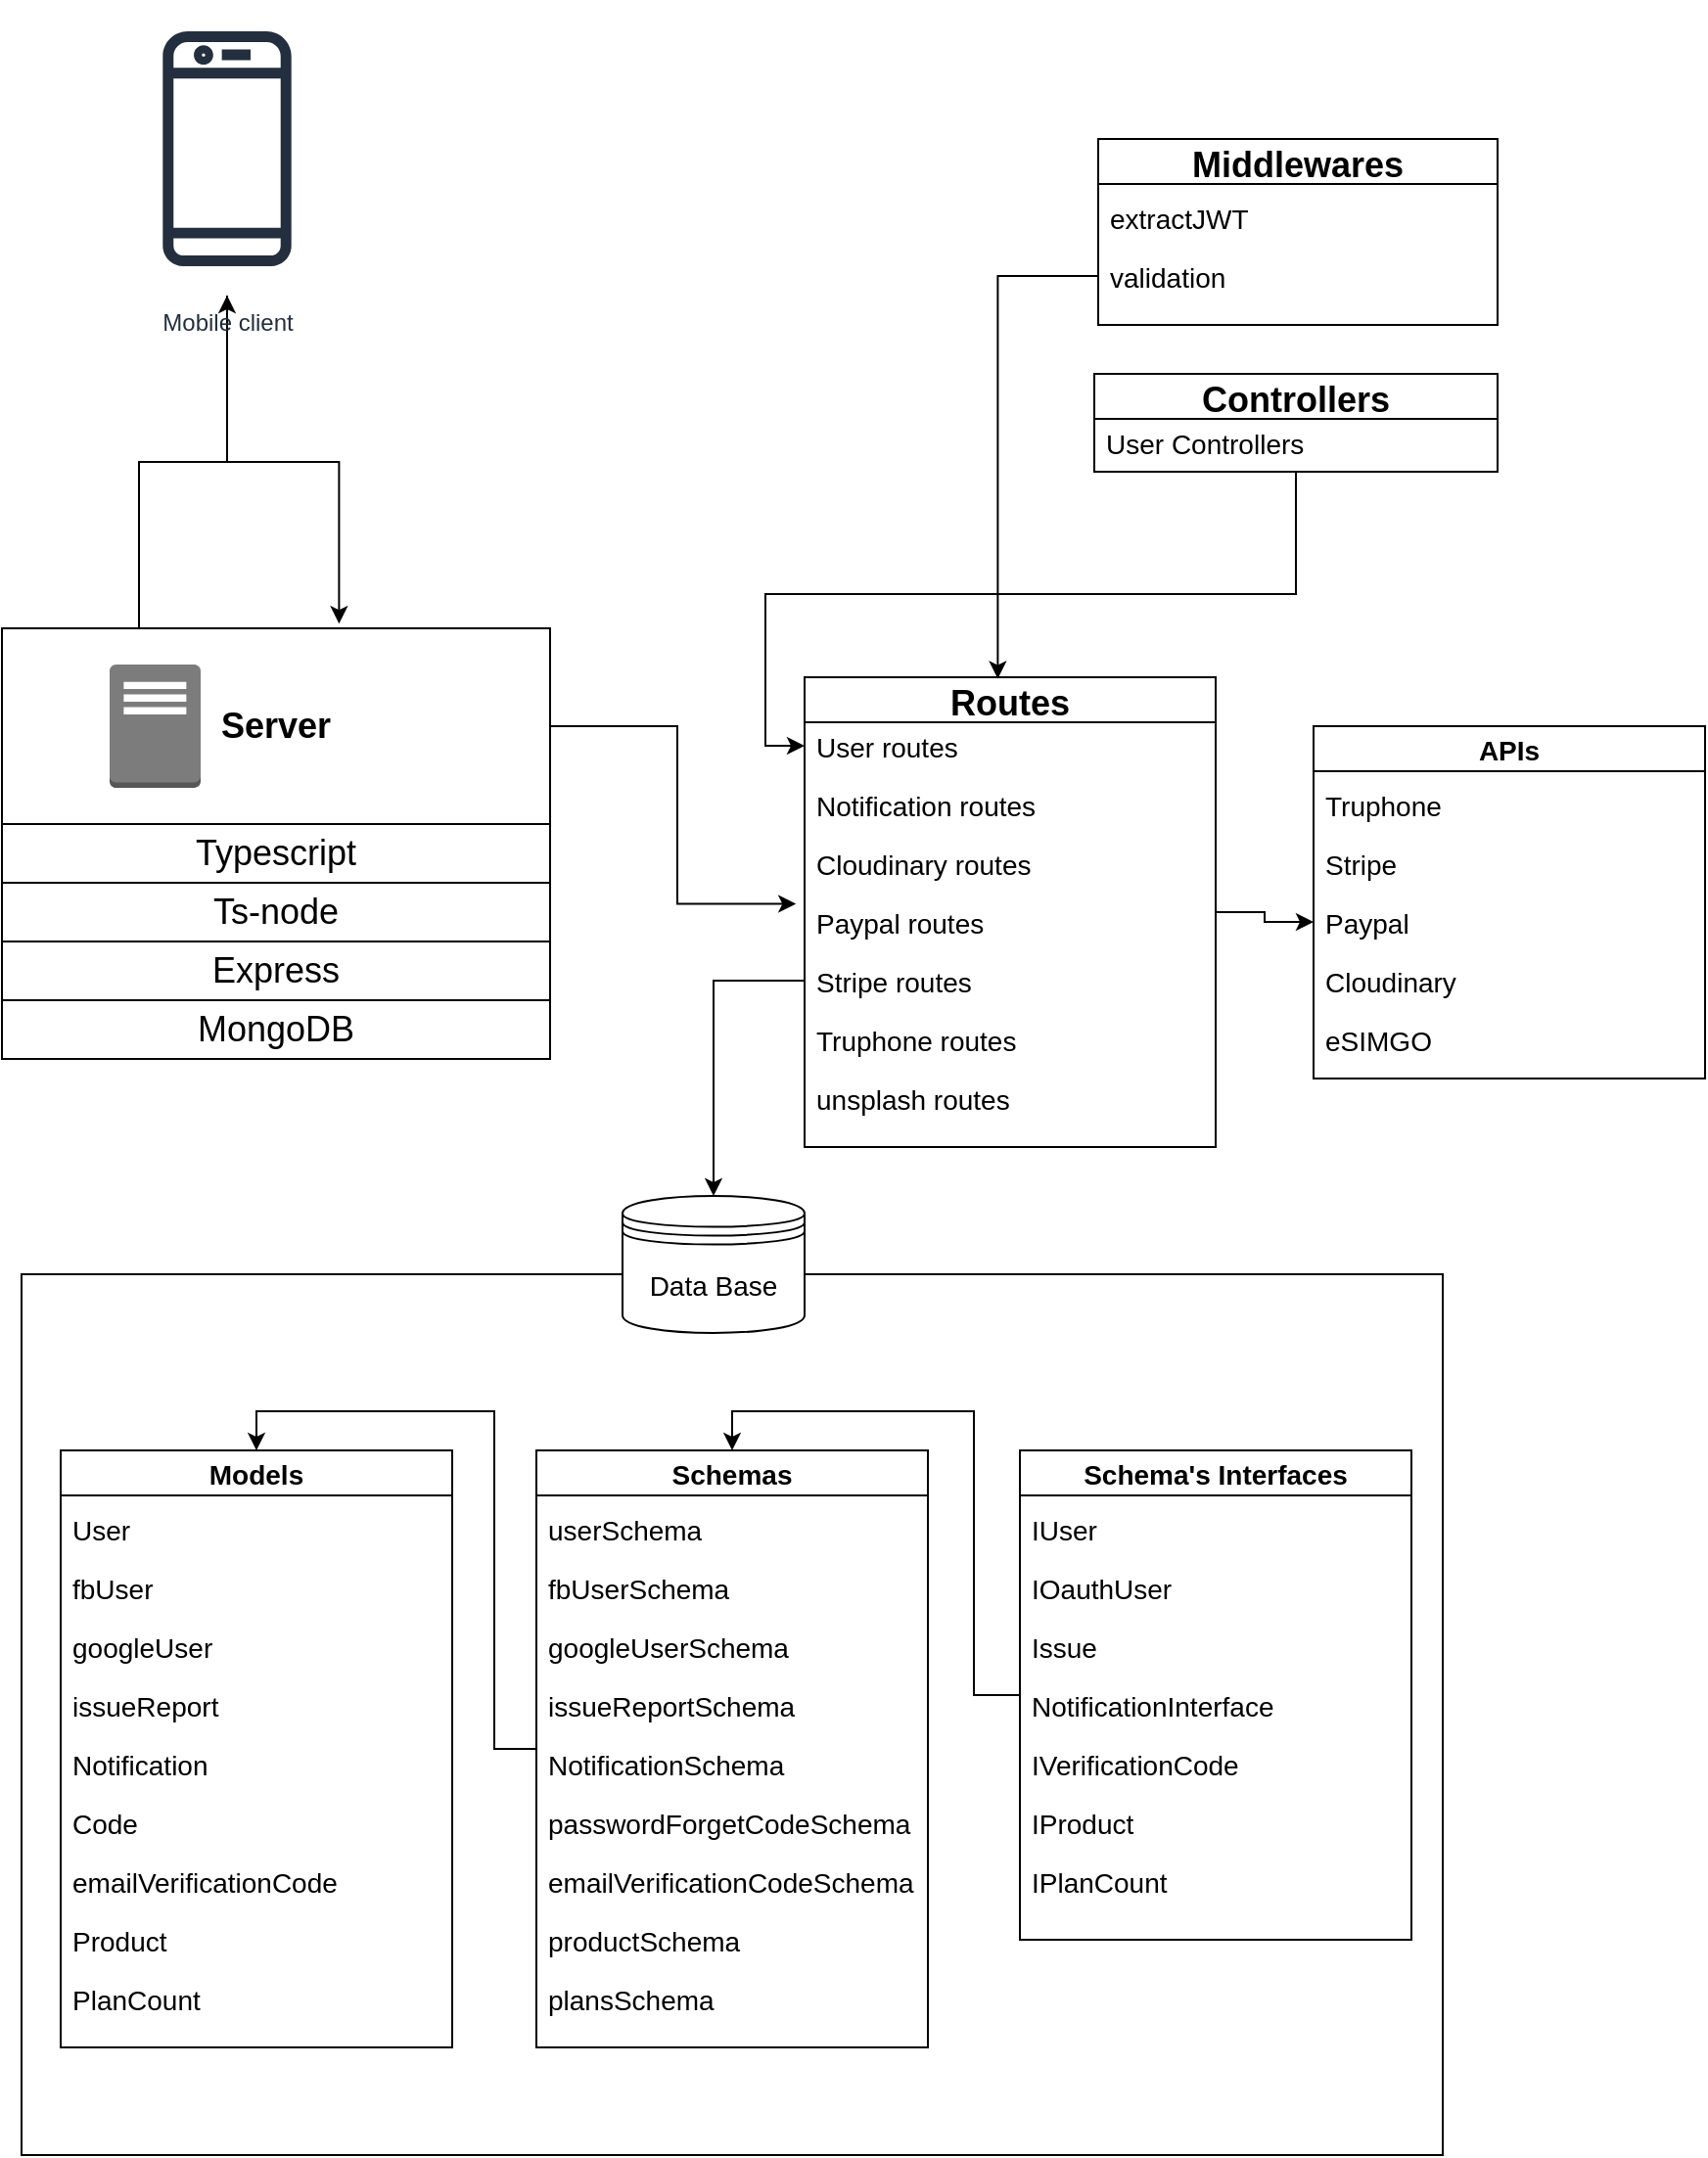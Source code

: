 <mxfile version="16.5.2" type="github">
  <diagram id="x3Okp78eN9aOiWaBEIjz" name="Page-1">
    <mxGraphModel dx="1038" dy="579" grid="1" gridSize="10" guides="1" tooltips="1" connect="1" arrows="1" fold="1" page="1" pageScale="1" pageWidth="827" pageHeight="1169" math="0" shadow="0">
      <root>
        <mxCell id="0" />
        <mxCell id="1" parent="0" />
        <mxCell id="0B8fpwyA28IvFozWtNzo-40" value="" style="rounded=0;whiteSpace=wrap;html=1;fontSize=14;" vertex="1" parent="1">
          <mxGeometry x="60" y="950" width="726" height="450" as="geometry" />
        </mxCell>
        <mxCell id="0B8fpwyA28IvFozWtNzo-68" style="edgeStyle=orthogonalEdgeStyle;rounded=0;orthogonalLoop=1;jettySize=auto;html=1;exitX=0.5;exitY=0;exitDx=0;exitDy=0;entryX=-0.022;entryY=0.193;entryDx=0;entryDy=0;entryPerimeter=0;fontSize=18;" edge="1" parent="1" source="0B8fpwyA28IvFozWtNzo-1" target="0B8fpwyA28IvFozWtNzo-50">
          <mxGeometry relative="1" as="geometry" />
        </mxCell>
        <mxCell id="0B8fpwyA28IvFozWtNzo-72" style="edgeStyle=orthogonalEdgeStyle;rounded=0;orthogonalLoop=1;jettySize=auto;html=1;exitX=0;exitY=0.75;exitDx=0;exitDy=0;fontSize=18;" edge="1" parent="1" source="0B8fpwyA28IvFozWtNzo-1" target="0B8fpwyA28IvFozWtNzo-69">
          <mxGeometry relative="1" as="geometry" />
        </mxCell>
        <mxCell id="0B8fpwyA28IvFozWtNzo-1" value="&lt;span style=&quot;font-size: 18px&quot;&gt;&lt;b&gt;Server&lt;/b&gt;&lt;/span&gt;" style="rounded=0;whiteSpace=wrap;html=1;direction=south;" vertex="1" parent="1">
          <mxGeometry x="50" y="620" width="280" height="100" as="geometry" />
        </mxCell>
        <mxCell id="0B8fpwyA28IvFozWtNzo-67" style="edgeStyle=orthogonalEdgeStyle;rounded=0;orthogonalLoop=1;jettySize=auto;html=1;entryX=0.5;entryY=0;entryDx=0;entryDy=0;fontSize=18;" edge="1" parent="1" source="0B8fpwyA28IvFozWtNzo-8" target="0B8fpwyA28IvFozWtNzo-27">
          <mxGeometry relative="1" as="geometry" />
        </mxCell>
        <mxCell id="0B8fpwyA28IvFozWtNzo-8" value="Schemas" style="swimlane;fontSize=14;" vertex="1" parent="1">
          <mxGeometry x="323" y="1040" width="200" height="305" as="geometry" />
        </mxCell>
        <mxCell id="0B8fpwyA28IvFozWtNzo-4" value="emailVerificationCodeSchema" style="text;strokeColor=none;fillColor=none;align=left;verticalAlign=middle;spacingLeft=4;spacingRight=4;overflow=hidden;points=[[0,0.5],[1,0.5]];portConstraint=eastwest;rotatable=0;fontSize=14;" vertex="1" parent="0B8fpwyA28IvFozWtNzo-8">
          <mxGeometry y="205" width="200" height="30" as="geometry" />
        </mxCell>
        <mxCell id="0B8fpwyA28IvFozWtNzo-9" value="fbUserSchema" style="text;strokeColor=none;fillColor=none;align=left;verticalAlign=middle;spacingLeft=4;spacingRight=4;overflow=hidden;points=[[0,0.5],[1,0.5]];portConstraint=eastwest;rotatable=0;fontSize=14;" vertex="1" parent="0B8fpwyA28IvFozWtNzo-8">
          <mxGeometry y="55" width="200" height="30" as="geometry" />
        </mxCell>
        <mxCell id="0B8fpwyA28IvFozWtNzo-10" value="googleUserSchema" style="text;strokeColor=none;fillColor=none;align=left;verticalAlign=middle;spacingLeft=4;spacingRight=4;overflow=hidden;points=[[0,0.5],[1,0.5]];portConstraint=eastwest;rotatable=0;fontSize=14;" vertex="1" parent="0B8fpwyA28IvFozWtNzo-8">
          <mxGeometry y="85" width="200" height="30" as="geometry" />
        </mxCell>
        <mxCell id="0B8fpwyA28IvFozWtNzo-11" value="issueReportSchema" style="text;strokeColor=none;fillColor=none;align=left;verticalAlign=middle;spacingLeft=4;spacingRight=4;overflow=hidden;points=[[0,0.5],[1,0.5]];portConstraint=eastwest;rotatable=0;fontSize=14;" vertex="1" parent="0B8fpwyA28IvFozWtNzo-8">
          <mxGeometry y="115" width="200" height="30" as="geometry" />
        </mxCell>
        <mxCell id="0B8fpwyA28IvFozWtNzo-12" value="NotificationSchema" style="text;strokeColor=none;fillColor=none;align=left;verticalAlign=middle;spacingLeft=4;spacingRight=4;overflow=hidden;points=[[0,0.5],[1,0.5]];portConstraint=eastwest;rotatable=0;fontSize=14;" vertex="1" parent="0B8fpwyA28IvFozWtNzo-8">
          <mxGeometry y="145" width="200" height="30" as="geometry" />
        </mxCell>
        <mxCell id="0B8fpwyA28IvFozWtNzo-13" value="passwordForgetCodeSchema" style="text;strokeColor=none;fillColor=none;align=left;verticalAlign=middle;spacingLeft=4;spacingRight=4;overflow=hidden;points=[[0,0.5],[1,0.5]];portConstraint=eastwest;rotatable=0;fontSize=14;" vertex="1" parent="0B8fpwyA28IvFozWtNzo-8">
          <mxGeometry y="175" width="200" height="30" as="geometry" />
        </mxCell>
        <mxCell id="0B8fpwyA28IvFozWtNzo-14" value="productSchema" style="text;strokeColor=none;fillColor=none;align=left;verticalAlign=middle;spacingLeft=4;spacingRight=4;overflow=hidden;points=[[0,0.5],[1,0.5]];portConstraint=eastwest;rotatable=0;fontSize=14;" vertex="1" parent="0B8fpwyA28IvFozWtNzo-8">
          <mxGeometry y="235" width="200" height="30" as="geometry" />
        </mxCell>
        <mxCell id="0B8fpwyA28IvFozWtNzo-16" value="userSchema" style="text;strokeColor=none;fillColor=none;align=left;verticalAlign=middle;spacingLeft=4;spacingRight=4;overflow=hidden;points=[[0,0.5],[1,0.5]];portConstraint=eastwest;rotatable=0;fontSize=14;" vertex="1" parent="0B8fpwyA28IvFozWtNzo-8">
          <mxGeometry y="25" width="200" height="30" as="geometry" />
        </mxCell>
        <mxCell id="0B8fpwyA28IvFozWtNzo-15" value="plansSchema" style="text;strokeColor=none;fillColor=none;align=left;verticalAlign=middle;spacingLeft=4;spacingRight=4;overflow=hidden;points=[[0,0.5],[1,0.5]];portConstraint=eastwest;rotatable=0;fontSize=14;" vertex="1" parent="0B8fpwyA28IvFozWtNzo-8">
          <mxGeometry y="265" width="200" height="30" as="geometry" />
        </mxCell>
        <mxCell id="0B8fpwyA28IvFozWtNzo-66" style="edgeStyle=orthogonalEdgeStyle;rounded=0;orthogonalLoop=1;jettySize=auto;html=1;entryX=0.5;entryY=0;entryDx=0;entryDy=0;fontSize=18;" edge="1" parent="1" source="0B8fpwyA28IvFozWtNzo-17" target="0B8fpwyA28IvFozWtNzo-8">
          <mxGeometry relative="1" as="geometry" />
        </mxCell>
        <mxCell id="0B8fpwyA28IvFozWtNzo-17" value="Schema&#39;s Interfaces" style="swimlane;fontSize=14;" vertex="1" parent="1">
          <mxGeometry x="570" y="1040" width="200" height="250" as="geometry" />
        </mxCell>
        <mxCell id="0B8fpwyA28IvFozWtNzo-18" value="IUser" style="text;strokeColor=none;fillColor=none;align=left;verticalAlign=middle;spacingLeft=4;spacingRight=4;overflow=hidden;points=[[0,0.5],[1,0.5]];portConstraint=eastwest;rotatable=0;fontSize=14;" vertex="1" parent="0B8fpwyA28IvFozWtNzo-17">
          <mxGeometry y="25" width="200" height="30" as="geometry" />
        </mxCell>
        <mxCell id="0B8fpwyA28IvFozWtNzo-19" value="NotificationInterface" style="text;strokeColor=none;fillColor=none;align=left;verticalAlign=middle;spacingLeft=4;spacingRight=4;overflow=hidden;points=[[0,0.5],[1,0.5]];portConstraint=eastwest;rotatable=0;fontSize=14;" vertex="1" parent="0B8fpwyA28IvFozWtNzo-17">
          <mxGeometry y="115" width="200" height="30" as="geometry" />
        </mxCell>
        <mxCell id="0B8fpwyA28IvFozWtNzo-20" value="IOauthUser" style="text;strokeColor=none;fillColor=none;align=left;verticalAlign=middle;spacingLeft=4;spacingRight=4;overflow=hidden;points=[[0,0.5],[1,0.5]];portConstraint=eastwest;rotatable=0;fontSize=14;" vertex="1" parent="0B8fpwyA28IvFozWtNzo-17">
          <mxGeometry y="55" width="200" height="30" as="geometry" />
        </mxCell>
        <mxCell id="0B8fpwyA28IvFozWtNzo-22" value="IPlanCount" style="text;strokeColor=none;fillColor=none;align=left;verticalAlign=middle;spacingLeft=4;spacingRight=4;overflow=hidden;points=[[0,0.5],[1,0.5]];portConstraint=eastwest;rotatable=0;fontSize=14;" vertex="1" parent="0B8fpwyA28IvFozWtNzo-17">
          <mxGeometry y="205" width="200" height="30" as="geometry" />
        </mxCell>
        <mxCell id="0B8fpwyA28IvFozWtNzo-23" value="IProduct" style="text;strokeColor=none;fillColor=none;align=left;verticalAlign=middle;spacingLeft=4;spacingRight=4;overflow=hidden;points=[[0,0.5],[1,0.5]];portConstraint=eastwest;rotatable=0;fontSize=14;" vertex="1" parent="0B8fpwyA28IvFozWtNzo-17">
          <mxGeometry y="175" width="200" height="30" as="geometry" />
        </mxCell>
        <mxCell id="0B8fpwyA28IvFozWtNzo-25" value="Issue" style="text;strokeColor=none;fillColor=none;align=left;verticalAlign=middle;spacingLeft=4;spacingRight=4;overflow=hidden;points=[[0,0.5],[1,0.5]];portConstraint=eastwest;rotatable=0;fontSize=14;" vertex="1" parent="0B8fpwyA28IvFozWtNzo-17">
          <mxGeometry y="85" width="200" height="30" as="geometry" />
        </mxCell>
        <mxCell id="0B8fpwyA28IvFozWtNzo-26" value="IVerificationCode" style="text;strokeColor=none;fillColor=none;align=left;verticalAlign=middle;spacingLeft=4;spacingRight=4;overflow=hidden;points=[[0,0.5],[1,0.5]];portConstraint=eastwest;rotatable=0;fontSize=14;" vertex="1" parent="0B8fpwyA28IvFozWtNzo-17">
          <mxGeometry y="145" width="200" height="30" as="geometry" />
        </mxCell>
        <mxCell id="0B8fpwyA28IvFozWtNzo-27" value="Models" style="swimlane;fontSize=14;" vertex="1" parent="1">
          <mxGeometry x="80" y="1040" width="200" height="305" as="geometry" />
        </mxCell>
        <mxCell id="0B8fpwyA28IvFozWtNzo-28" value="emailVerificationCode" style="text;strokeColor=none;fillColor=none;align=left;verticalAlign=middle;spacingLeft=4;spacingRight=4;overflow=hidden;points=[[0,0.5],[1,0.5]];portConstraint=eastwest;rotatable=0;fontSize=14;" vertex="1" parent="0B8fpwyA28IvFozWtNzo-27">
          <mxGeometry y="205" width="200" height="30" as="geometry" />
        </mxCell>
        <mxCell id="0B8fpwyA28IvFozWtNzo-29" value="fbUser" style="text;strokeColor=none;fillColor=none;align=left;verticalAlign=middle;spacingLeft=4;spacingRight=4;overflow=hidden;points=[[0,0.5],[1,0.5]];portConstraint=eastwest;rotatable=0;fontSize=14;" vertex="1" parent="0B8fpwyA28IvFozWtNzo-27">
          <mxGeometry y="55" width="200" height="30" as="geometry" />
        </mxCell>
        <mxCell id="0B8fpwyA28IvFozWtNzo-30" value="googleUser" style="text;strokeColor=none;fillColor=none;align=left;verticalAlign=middle;spacingLeft=4;spacingRight=4;overflow=hidden;points=[[0,0.5],[1,0.5]];portConstraint=eastwest;rotatable=0;fontSize=14;" vertex="1" parent="0B8fpwyA28IvFozWtNzo-27">
          <mxGeometry y="85" width="200" height="30" as="geometry" />
        </mxCell>
        <mxCell id="0B8fpwyA28IvFozWtNzo-31" value="issueReport" style="text;strokeColor=none;fillColor=none;align=left;verticalAlign=middle;spacingLeft=4;spacingRight=4;overflow=hidden;points=[[0,0.5],[1,0.5]];portConstraint=eastwest;rotatable=0;fontSize=14;" vertex="1" parent="0B8fpwyA28IvFozWtNzo-27">
          <mxGeometry y="115" width="200" height="30" as="geometry" />
        </mxCell>
        <mxCell id="0B8fpwyA28IvFozWtNzo-32" value="Notification" style="text;strokeColor=none;fillColor=none;align=left;verticalAlign=middle;spacingLeft=4;spacingRight=4;overflow=hidden;points=[[0,0.5],[1,0.5]];portConstraint=eastwest;rotatable=0;fontSize=14;" vertex="1" parent="0B8fpwyA28IvFozWtNzo-27">
          <mxGeometry y="145" width="200" height="30" as="geometry" />
        </mxCell>
        <mxCell id="0B8fpwyA28IvFozWtNzo-33" value="Code" style="text;strokeColor=none;fillColor=none;align=left;verticalAlign=middle;spacingLeft=4;spacingRight=4;overflow=hidden;points=[[0,0.5],[1,0.5]];portConstraint=eastwest;rotatable=0;fontSize=14;" vertex="1" parent="0B8fpwyA28IvFozWtNzo-27">
          <mxGeometry y="175" width="200" height="30" as="geometry" />
        </mxCell>
        <mxCell id="0B8fpwyA28IvFozWtNzo-34" value="Product" style="text;strokeColor=none;fillColor=none;align=left;verticalAlign=middle;spacingLeft=4;spacingRight=4;overflow=hidden;points=[[0,0.5],[1,0.5]];portConstraint=eastwest;rotatable=0;fontSize=14;" vertex="1" parent="0B8fpwyA28IvFozWtNzo-27">
          <mxGeometry y="235" width="200" height="30" as="geometry" />
        </mxCell>
        <mxCell id="0B8fpwyA28IvFozWtNzo-35" value="User" style="text;strokeColor=none;fillColor=none;align=left;verticalAlign=middle;spacingLeft=4;spacingRight=4;overflow=hidden;points=[[0,0.5],[1,0.5]];portConstraint=eastwest;rotatable=0;fontSize=14;" vertex="1" parent="0B8fpwyA28IvFozWtNzo-27">
          <mxGeometry y="25" width="200" height="30" as="geometry" />
        </mxCell>
        <mxCell id="0B8fpwyA28IvFozWtNzo-36" value="PlanCount" style="text;strokeColor=none;fillColor=none;align=left;verticalAlign=middle;spacingLeft=4;spacingRight=4;overflow=hidden;points=[[0,0.5],[1,0.5]];portConstraint=eastwest;rotatable=0;fontSize=14;" vertex="1" parent="0B8fpwyA28IvFozWtNzo-27">
          <mxGeometry y="265" width="200" height="30" as="geometry" />
        </mxCell>
        <mxCell id="0B8fpwyA28IvFozWtNzo-41" value="Data Base" style="shape=datastore;whiteSpace=wrap;html=1;fontSize=14;" vertex="1" parent="1">
          <mxGeometry x="367" y="910" width="93" height="70" as="geometry" />
        </mxCell>
        <mxCell id="0B8fpwyA28IvFozWtNzo-43" value="" style="outlineConnect=0;dashed=0;verticalLabelPosition=bottom;verticalAlign=top;align=center;html=1;shape=mxgraph.aws3.traditional_server;fillColor=#7D7C7C;gradientColor=none;fontSize=18;" vertex="1" parent="1">
          <mxGeometry x="105" y="638.5" width="46.5" height="63" as="geometry" />
        </mxCell>
        <mxCell id="0B8fpwyA28IvFozWtNzo-131" style="edgeStyle=orthogonalEdgeStyle;rounded=0;orthogonalLoop=1;jettySize=auto;html=1;fontSize=18;" edge="1" parent="1" source="0B8fpwyA28IvFozWtNzo-44" target="0B8fpwyA28IvFozWtNzo-111">
          <mxGeometry relative="1" as="geometry" />
        </mxCell>
        <mxCell id="0B8fpwyA28IvFozWtNzo-44" value="Routes" style="swimlane;fontSize=18;" vertex="1" parent="1">
          <mxGeometry x="460" y="645" width="210" height="240" as="geometry" />
        </mxCell>
        <mxCell id="0B8fpwyA28IvFozWtNzo-45" value="User routes" style="text;strokeColor=none;fillColor=none;align=left;verticalAlign=middle;spacingLeft=4;spacingRight=4;overflow=hidden;points=[[0,0.5],[1,0.5]];portConstraint=eastwest;rotatable=0;fontSize=14;" vertex="1" parent="0B8fpwyA28IvFozWtNzo-44">
          <mxGeometry y="20" width="200" height="30" as="geometry" />
        </mxCell>
        <mxCell id="0B8fpwyA28IvFozWtNzo-48" value="Notification routes" style="text;strokeColor=none;fillColor=none;align=left;verticalAlign=middle;spacingLeft=4;spacingRight=4;overflow=hidden;points=[[0,0.5],[1,0.5]];portConstraint=eastwest;rotatable=0;fontSize=14;" vertex="1" parent="0B8fpwyA28IvFozWtNzo-44">
          <mxGeometry y="50" width="200" height="30" as="geometry" />
        </mxCell>
        <mxCell id="0B8fpwyA28IvFozWtNzo-49" value="Cloudinary routes" style="text;strokeColor=none;fillColor=none;align=left;verticalAlign=middle;spacingLeft=4;spacingRight=4;overflow=hidden;points=[[0,0.5],[1,0.5]];portConstraint=eastwest;rotatable=0;fontSize=14;" vertex="1" parent="0B8fpwyA28IvFozWtNzo-44">
          <mxGeometry y="80" width="200" height="30" as="geometry" />
        </mxCell>
        <mxCell id="0B8fpwyA28IvFozWtNzo-50" value="Paypal routes" style="text;strokeColor=none;fillColor=none;align=left;verticalAlign=middle;spacingLeft=4;spacingRight=4;overflow=hidden;points=[[0,0.5],[1,0.5]];portConstraint=eastwest;rotatable=0;fontSize=14;" vertex="1" parent="0B8fpwyA28IvFozWtNzo-44">
          <mxGeometry y="110" width="200" height="30" as="geometry" />
        </mxCell>
        <mxCell id="0B8fpwyA28IvFozWtNzo-51" value="Stripe routes" style="text;strokeColor=none;fillColor=none;align=left;verticalAlign=middle;spacingLeft=4;spacingRight=4;overflow=hidden;points=[[0,0.5],[1,0.5]];portConstraint=eastwest;rotatable=0;fontSize=14;" vertex="1" parent="0B8fpwyA28IvFozWtNzo-44">
          <mxGeometry y="140" width="200" height="30" as="geometry" />
        </mxCell>
        <mxCell id="0B8fpwyA28IvFozWtNzo-52" value="Truphone routes" style="text;strokeColor=none;fillColor=none;align=left;verticalAlign=middle;spacingLeft=4;spacingRight=4;overflow=hidden;points=[[0,0.5],[1,0.5]];portConstraint=eastwest;rotatable=0;fontSize=14;" vertex="1" parent="0B8fpwyA28IvFozWtNzo-44">
          <mxGeometry y="170" width="200" height="30" as="geometry" />
        </mxCell>
        <mxCell id="0B8fpwyA28IvFozWtNzo-53" value="unsplash routes" style="text;strokeColor=none;fillColor=none;align=left;verticalAlign=middle;spacingLeft=4;spacingRight=4;overflow=hidden;points=[[0,0.5],[1,0.5]];portConstraint=eastwest;rotatable=0;fontSize=14;" vertex="1" parent="0B8fpwyA28IvFozWtNzo-44">
          <mxGeometry y="200" width="200" height="30" as="geometry" />
        </mxCell>
        <mxCell id="0B8fpwyA28IvFozWtNzo-56" value="Middlewares" style="swimlane;fontSize=18;" vertex="1" parent="1">
          <mxGeometry x="610" y="370" width="204" height="95" as="geometry" />
        </mxCell>
        <mxCell id="0B8fpwyA28IvFozWtNzo-57" value="extractJWT" style="text;strokeColor=none;fillColor=none;align=left;verticalAlign=middle;spacingLeft=4;spacingRight=4;overflow=hidden;points=[[0,0.5],[1,0.5]];portConstraint=eastwest;rotatable=0;fontSize=14;" vertex="1" parent="0B8fpwyA28IvFozWtNzo-56">
          <mxGeometry y="25" width="200" height="30" as="geometry" />
        </mxCell>
        <mxCell id="0B8fpwyA28IvFozWtNzo-58" value="validation" style="text;strokeColor=none;fillColor=none;align=left;verticalAlign=middle;spacingLeft=4;spacingRight=4;overflow=hidden;points=[[0,0.5],[1,0.5]];portConstraint=eastwest;rotatable=0;fontSize=14;" vertex="1" parent="0B8fpwyA28IvFozWtNzo-56">
          <mxGeometry y="55" width="200" height="30" as="geometry" />
        </mxCell>
        <mxCell id="0B8fpwyA28IvFozWtNzo-59" style="edgeStyle=orthogonalEdgeStyle;rounded=0;orthogonalLoop=1;jettySize=auto;html=1;entryX=0.47;entryY=0.003;entryDx=0;entryDy=0;entryPerimeter=0;fontSize=18;" edge="1" parent="1" source="0B8fpwyA28IvFozWtNzo-58" target="0B8fpwyA28IvFozWtNzo-44">
          <mxGeometry relative="1" as="geometry" />
        </mxCell>
        <mxCell id="0B8fpwyA28IvFozWtNzo-65" style="edgeStyle=orthogonalEdgeStyle;rounded=0;orthogonalLoop=1;jettySize=auto;html=1;entryX=0;entryY=0.5;entryDx=0;entryDy=0;fontSize=18;" edge="1" parent="1" source="0B8fpwyA28IvFozWtNzo-60" target="0B8fpwyA28IvFozWtNzo-45">
          <mxGeometry relative="1" as="geometry" />
        </mxCell>
        <mxCell id="0B8fpwyA28IvFozWtNzo-60" value="Controllers" style="swimlane;fontSize=18;" vertex="1" parent="1">
          <mxGeometry x="608" y="490" width="206" height="50" as="geometry" />
        </mxCell>
        <mxCell id="0B8fpwyA28IvFozWtNzo-61" value="User Controllers" style="text;strokeColor=none;fillColor=none;align=left;verticalAlign=middle;spacingLeft=4;spacingRight=4;overflow=hidden;points=[[0,0.5],[1,0.5]];portConstraint=eastwest;rotatable=0;fontSize=14;" vertex="1" parent="0B8fpwyA28IvFozWtNzo-60">
          <mxGeometry y="20" width="200" height="30" as="geometry" />
        </mxCell>
        <mxCell id="0B8fpwyA28IvFozWtNzo-73" style="edgeStyle=orthogonalEdgeStyle;rounded=0;orthogonalLoop=1;jettySize=auto;html=1;entryX=-0.024;entryY=0.385;entryDx=0;entryDy=0;entryPerimeter=0;fontSize=18;" edge="1" parent="1" source="0B8fpwyA28IvFozWtNzo-69" target="0B8fpwyA28IvFozWtNzo-1">
          <mxGeometry relative="1" as="geometry" />
        </mxCell>
        <mxCell id="0B8fpwyA28IvFozWtNzo-69" value="Mobile client" style="sketch=0;outlineConnect=0;fontColor=#232F3E;gradientColor=none;strokeColor=#232F3E;fillColor=#ffffff;dashed=0;verticalLabelPosition=bottom;verticalAlign=top;align=center;html=1;fontSize=12;fontStyle=0;aspect=fixed;shape=mxgraph.aws4.resourceIcon;resIcon=mxgraph.aws4.mobile_client;" vertex="1" parent="1">
          <mxGeometry x="90" y="300" width="150" height="150" as="geometry" />
        </mxCell>
        <mxCell id="0B8fpwyA28IvFozWtNzo-74" style="edgeStyle=orthogonalEdgeStyle;rounded=0;orthogonalLoop=1;jettySize=auto;html=1;fontSize=18;" edge="1" parent="1" source="0B8fpwyA28IvFozWtNzo-51" target="0B8fpwyA28IvFozWtNzo-41">
          <mxGeometry relative="1" as="geometry" />
        </mxCell>
        <mxCell id="0B8fpwyA28IvFozWtNzo-80" value="Typescript" style="rounded=0;whiteSpace=wrap;html=1;fontSize=18;" vertex="1" parent="1">
          <mxGeometry x="50" y="720" width="280" height="30" as="geometry" />
        </mxCell>
        <mxCell id="0B8fpwyA28IvFozWtNzo-81" value="Ts-node" style="rounded=0;whiteSpace=wrap;html=1;fontSize=18;" vertex="1" parent="1">
          <mxGeometry x="50" y="750" width="280" height="30" as="geometry" />
        </mxCell>
        <mxCell id="0B8fpwyA28IvFozWtNzo-82" value="Express" style="rounded=0;whiteSpace=wrap;html=1;fontSize=18;" vertex="1" parent="1">
          <mxGeometry x="50" y="780" width="280" height="30" as="geometry" />
        </mxCell>
        <mxCell id="0B8fpwyA28IvFozWtNzo-83" value="MongoDB" style="rounded=0;whiteSpace=wrap;html=1;fontSize=18;" vertex="1" parent="1">
          <mxGeometry x="50" y="810" width="280" height="30" as="geometry" />
        </mxCell>
        <mxCell id="0B8fpwyA28IvFozWtNzo-108" value="APIs" style="swimlane;fontSize=14;" vertex="1" parent="1">
          <mxGeometry x="720" y="670" width="200" height="180" as="geometry" />
        </mxCell>
        <mxCell id="0B8fpwyA28IvFozWtNzo-110" value="Stripe " style="text;strokeColor=none;fillColor=none;align=left;verticalAlign=middle;spacingLeft=4;spacingRight=4;overflow=hidden;points=[[0,0.5],[1,0.5]];portConstraint=eastwest;rotatable=0;fontSize=14;" vertex="1" parent="0B8fpwyA28IvFozWtNzo-108">
          <mxGeometry y="55" width="200" height="30" as="geometry" />
        </mxCell>
        <mxCell id="0B8fpwyA28IvFozWtNzo-111" value="Paypal" style="text;strokeColor=none;fillColor=none;align=left;verticalAlign=middle;spacingLeft=4;spacingRight=4;overflow=hidden;points=[[0,0.5],[1,0.5]];portConstraint=eastwest;rotatable=0;fontSize=14;" vertex="1" parent="0B8fpwyA28IvFozWtNzo-108">
          <mxGeometry y="85" width="200" height="30" as="geometry" />
        </mxCell>
        <mxCell id="0B8fpwyA28IvFozWtNzo-116" value="Truphone " style="text;strokeColor=none;fillColor=none;align=left;verticalAlign=middle;spacingLeft=4;spacingRight=4;overflow=hidden;points=[[0,0.5],[1,0.5]];portConstraint=eastwest;rotatable=0;fontSize=14;" vertex="1" parent="0B8fpwyA28IvFozWtNzo-108">
          <mxGeometry y="25" width="200" height="30" as="geometry" />
        </mxCell>
        <mxCell id="0B8fpwyA28IvFozWtNzo-129" value="Cloudinary " style="text;strokeColor=none;fillColor=none;align=left;verticalAlign=middle;spacingLeft=4;spacingRight=4;overflow=hidden;points=[[0,0.5],[1,0.5]];portConstraint=eastwest;rotatable=0;fontSize=14;" vertex="1" parent="0B8fpwyA28IvFozWtNzo-108">
          <mxGeometry y="115" width="200" height="30" as="geometry" />
        </mxCell>
        <mxCell id="0B8fpwyA28IvFozWtNzo-130" value="eSIMGO " style="text;strokeColor=none;fillColor=none;align=left;verticalAlign=middle;spacingLeft=4;spacingRight=4;overflow=hidden;points=[[0,0.5],[1,0.5]];portConstraint=eastwest;rotatable=0;fontSize=14;" vertex="1" parent="0B8fpwyA28IvFozWtNzo-108">
          <mxGeometry y="145" width="200" height="30" as="geometry" />
        </mxCell>
      </root>
    </mxGraphModel>
  </diagram>
</mxfile>
